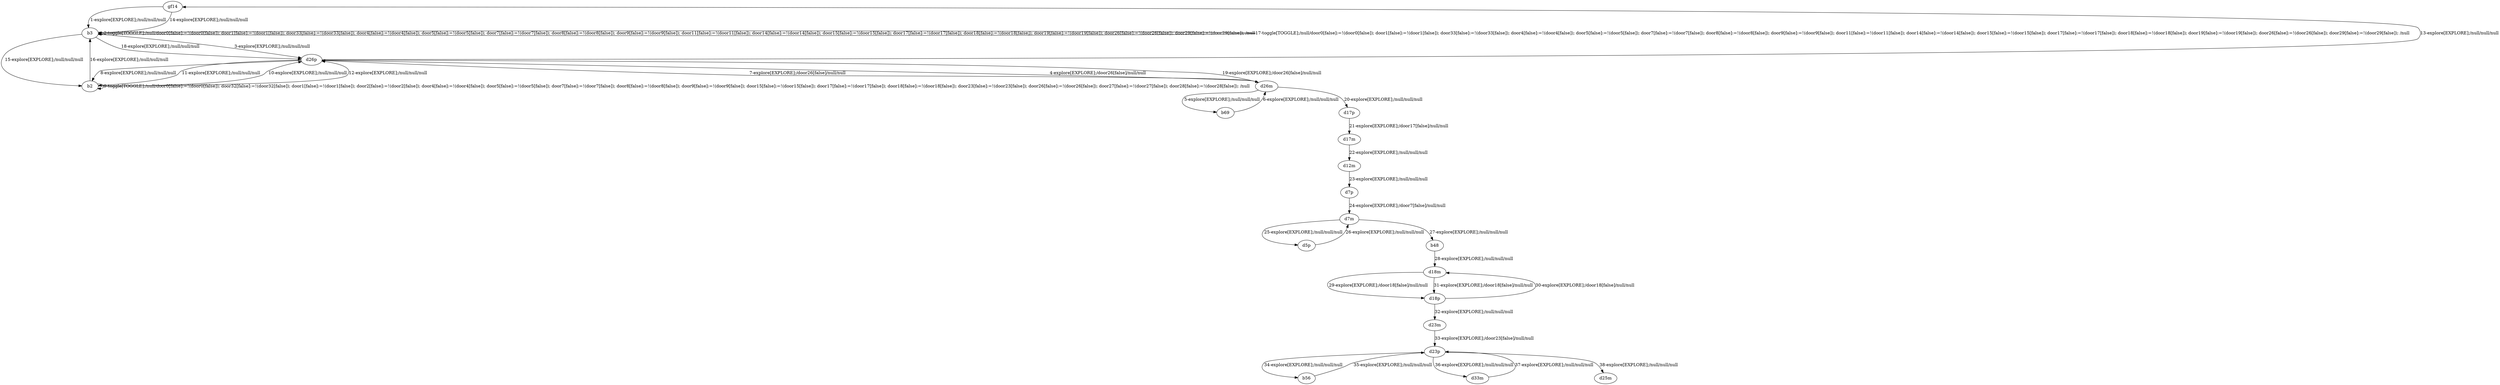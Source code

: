 # Total number of goals covered by this test: 1
# d18p --> d18m

digraph g {
"gf14" -> "b3" [label = "1-explore[EXPLORE];/null/null/null"];
"b3" -> "b3" [label = "2-toggle[TOGGLE];/null/door0[false]:=!(door0[false]); door1[false]:=!(door1[false]); door33[false]:=!(door33[false]); door4[false]:=!(door4[false]); door5[false]:=!(door5[false]); door7[false]:=!(door7[false]); door8[false]:=!(door8[false]); door9[false]:=!(door9[false]); door11[false]:=!(door11[false]); door14[false]:=!(door14[false]); door15[false]:=!(door15[false]); door17[false]:=!(door17[false]); door18[false]:=!(door18[false]); door19[false]:=!(door19[false]); door26[false]:=!(door26[false]); door29[false]:=!(door29[false]); /null"];
"b3" -> "d26p" [label = "3-explore[EXPLORE];/null/null/null"];
"d26p" -> "d26m" [label = "4-explore[EXPLORE];/door26[false]/null/null"];
"d26m" -> "b69" [label = "5-explore[EXPLORE];/null/null/null"];
"b69" -> "d26m" [label = "6-explore[EXPLORE];/null/null/null"];
"d26m" -> "d26p" [label = "7-explore[EXPLORE];/door26[false]/null/null"];
"d26p" -> "b2" [label = "8-explore[EXPLORE];/null/null/null"];
"b2" -> "b2" [label = "9-toggle[TOGGLE];/null/door0[false]:=!(door0[false]); door32[false]:=!(door32[false]); door1[false]:=!(door1[false]); door2[false]:=!(door2[false]); door4[false]:=!(door4[false]); door5[false]:=!(door5[false]); door7[false]:=!(door7[false]); door8[false]:=!(door8[false]); door9[false]:=!(door9[false]); door15[false]:=!(door15[false]); door17[false]:=!(door17[false]); door18[false]:=!(door18[false]); door23[false]:=!(door23[false]); door26[false]:=!(door26[false]); door27[false]:=!(door27[false]); door28[false]:=!(door28[false]); /null"];
"b2" -> "d26p" [label = "10-explore[EXPLORE];/null/null/null"];
"d26p" -> "b2" [label = "11-explore[EXPLORE];/null/null/null"];
"b2" -> "d26p" [label = "12-explore[EXPLORE];/null/null/null"];
"d26p" -> "gf14" [label = "13-explore[EXPLORE];/null/null/null"];
"gf14" -> "b3" [label = "14-explore[EXPLORE];/null/null/null"];
"b3" -> "b2" [label = "15-explore[EXPLORE];/null/null/null"];
"b2" -> "b3" [label = "16-explore[EXPLORE];/null/null/null"];
"b3" -> "b3" [label = "17-toggle[TOGGLE];/null/door0[false]:=!(door0[false]); door1[false]:=!(door1[false]); door33[false]:=!(door33[false]); door4[false]:=!(door4[false]); door5[false]:=!(door5[false]); door7[false]:=!(door7[false]); door8[false]:=!(door8[false]); door9[false]:=!(door9[false]); door11[false]:=!(door11[false]); door14[false]:=!(door14[false]); door15[false]:=!(door15[false]); door17[false]:=!(door17[false]); door18[false]:=!(door18[false]); door19[false]:=!(door19[false]); door26[false]:=!(door26[false]); door29[false]:=!(door29[false]); /null"];
"b3" -> "d26p" [label = "18-explore[EXPLORE];/null/null/null"];
"d26p" -> "d26m" [label = "19-explore[EXPLORE];/door26[false]/null/null"];
"d26m" -> "d17p" [label = "20-explore[EXPLORE];/null/null/null"];
"d17p" -> "d17m" [label = "21-explore[EXPLORE];/door17[false]/null/null"];
"d17m" -> "d12m" [label = "22-explore[EXPLORE];/null/null/null"];
"d12m" -> "d7p" [label = "23-explore[EXPLORE];/null/null/null"];
"d7p" -> "d7m" [label = "24-explore[EXPLORE];/door7[false]/null/null"];
"d7m" -> "d5p" [label = "25-explore[EXPLORE];/null/null/null"];
"d5p" -> "d7m" [label = "26-explore[EXPLORE];/null/null/null"];
"d7m" -> "b48" [label = "27-explore[EXPLORE];/null/null/null"];
"b48" -> "d18m" [label = "28-explore[EXPLORE];/null/null/null"];
"d18m" -> "d18p" [label = "29-explore[EXPLORE];/door18[false]/null/null"];
"d18p" -> "d18m" [label = "30-explore[EXPLORE];/door18[false]/null/null"];
"d18m" -> "d18p" [label = "31-explore[EXPLORE];/door18[false]/null/null"];
"d18p" -> "d23m" [label = "32-explore[EXPLORE];/null/null/null"];
"d23m" -> "d23p" [label = "33-explore[EXPLORE];/door23[false]/null/null"];
"d23p" -> "b56" [label = "34-explore[EXPLORE];/null/null/null"];
"b56" -> "d23p" [label = "35-explore[EXPLORE];/null/null/null"];
"d23p" -> "d33m" [label = "36-explore[EXPLORE];/null/null/null"];
"d33m" -> "d23p" [label = "37-explore[EXPLORE];/null/null/null"];
"d23p" -> "d25m" [label = "38-explore[EXPLORE];/null/null/null"];
}